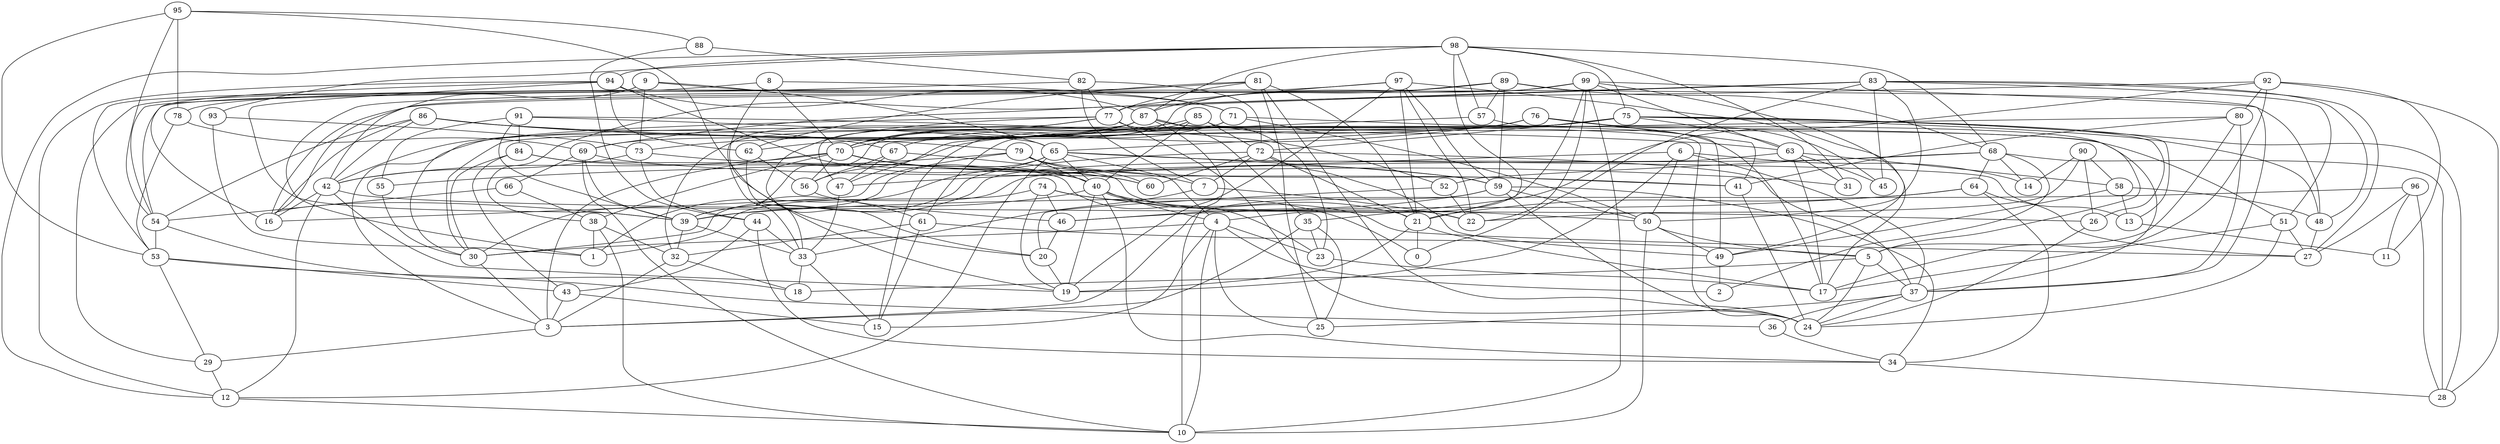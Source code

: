 digraph GG_graph {

subgraph G_graph {
edge [color = black]
"56" -> "46" [dir = none]
"79" -> "40" [dir = none]
"79" -> "60" [dir = none]
"79" -> "55" [dir = none]
"79" -> "41" [dir = none]
"79" -> "7" [dir = none]
"79" -> "16" [dir = none]
"91" -> "55" [dir = none]
"91" -> "39" [dir = none]
"91" -> "84" [dir = none]
"91" -> "65" [dir = none]
"91" -> "52" [dir = none]
"52" -> "20" [dir = none]
"52" -> "22" [dir = none]
"63" -> "39" [dir = none]
"63" -> "45" [dir = none]
"63" -> "31" [dir = none]
"63" -> "17" [dir = none]
"63" -> "58" [dir = none]
"53" -> "36" [dir = none]
"53" -> "29" [dir = none]
"53" -> "43" [dir = none]
"57" -> "49" [dir = none]
"57" -> "47" [dir = none]
"93" -> "1" [dir = none]
"93" -> "73" [dir = none]
"51" -> "24" [dir = none]
"51" -> "27" [dir = none]
"51" -> "17" [dir = none]
"78" -> "53" [dir = none]
"78" -> "69" [dir = none]
"5" -> "18" [dir = none]
"5" -> "37" [dir = none]
"5" -> "24" [dir = none]
"41" -> "24" [dir = none]
"62" -> "33" [dir = none]
"62" -> "56" [dir = none]
"55" -> "30" [dir = none]
"3" -> "29" [dir = none]
"49" -> "2" [dir = none]
"97" -> "77" [dir = none]
"97" -> "22" [dir = none]
"97" -> "19" [dir = none]
"97" -> "59" [dir = none]
"97" -> "21" [dir = none]
"97" -> "17" [dir = none]
"97" -> "54" [dir = none]
"73" -> "44" [dir = none]
"73" -> "31" [dir = none]
"73" -> "42" [dir = none]
"34" -> "28" [dir = none]
"76" -> "5" [dir = none]
"76" -> "15" [dir = none]
"76" -> "62" [dir = none]
"76" -> "41" [dir = none]
"76" -> "65" [dir = none]
"76" -> "45" [dir = none]
"36" -> "34" [dir = none]
"40" -> "19" [dir = none]
"40" -> "39" [dir = none]
"40" -> "34" [dir = none]
"40" -> "4" [dir = none]
"40" -> "27" [dir = none]
"40" -> "21" [dir = none]
"4" -> "2" [dir = none]
"4" -> "15" [dir = none]
"4" -> "10" [dir = none]
"4" -> "25" [dir = none]
"4" -> "30" [dir = none]
"4" -> "23" [dir = none]
"74" -> "46" [dir = none]
"74" -> "1" [dir = none]
"74" -> "50" [dir = none]
"74" -> "0" [dir = none]
"13" -> "11" [dir = none]
"12" -> "10" [dir = none]
"29" -> "12" [dir = none]
"99" -> "78" [dir = none]
"99" -> "37" [dir = none]
"99" -> "22" [dir = none]
"99" -> "70" [dir = none]
"99" -> "10" [dir = none]
"99" -> "63" [dir = none]
"99" -> "4" [dir = none]
"99" -> "49" [dir = none]
"85" -> "17" [dir = none]
"85" -> "73" [dir = none]
"85" -> "61" [dir = none]
"85" -> "72" [dir = none]
"85" -> "70" [dir = none]
"85" -> "40" [dir = none]
"26" -> "24" [dir = none]
"21" -> "17" [dir = none]
"21" -> "19" [dir = none]
"21" -> "0" [dir = none]
"23" -> "17" [dir = none]
"72" -> "49" [dir = none]
"72" -> "21" [dir = none]
"72" -> "37" [dir = none]
"72" -> "39" [dir = none]
"72" -> "60" [dir = none]
"72" -> "7" [dir = none]
"75" -> "13" [dir = none]
"75" -> "56" [dir = none]
"75" -> "63" [dir = none]
"75" -> "30" [dir = none]
"75" -> "3" [dir = none]
"75" -> "61" [dir = none]
"75" -> "72" [dir = none]
"75" -> "26" [dir = none]
"75" -> "48" [dir = none]
"75" -> "28" [dir = none]
"39" -> "32" [dir = none]
"39" -> "33" [dir = none]
"90" -> "22" [dir = none]
"90" -> "14" [dir = none]
"90" -> "58" [dir = none]
"90" -> "26" [dir = none]
"98" -> "68" [dir = none]
"98" -> "21" [dir = none]
"98" -> "57" [dir = none]
"98" -> "94" [dir = none]
"98" -> "75" [dir = none]
"98" -> "31" [dir = none]
"98" -> "12" [dir = none]
"98" -> "87" [dir = none]
"98" -> "93" [dir = none]
"82" -> "7" [dir = none]
"82" -> "54" [dir = none]
"82" -> "72" [dir = none]
"82" -> "77" [dir = none]
"89" -> "48" [dir = none]
"89" -> "57" [dir = none]
"89" -> "87" [dir = none]
"89" -> "68" [dir = none]
"89" -> "39" [dir = none]
"87" -> "51" [dir = none]
"87" -> "33" [dir = none]
"87" -> "42" [dir = none]
"87" -> "24" [dir = none]
"87" -> "70" [dir = none]
"87" -> "10" [dir = none]
"87" -> "35" [dir = none]
"87" -> "69" [dir = none]
"94" -> "62" [dir = none]
"94" -> "12" [dir = none]
"94" -> "87" [dir = none]
"94" -> "39" [dir = none]
"94" -> "60" [dir = none]
"94" -> "16" [dir = none]
"64" -> "34" [dir = none]
"64" -> "27" [dir = none]
"64" -> "21" [dir = none]
"64" -> "46" [dir = none]
"65" -> "30" [dir = none]
"65" -> "4" [dir = none]
"65" -> "13" [dir = none]
"65" -> "12" [dir = none]
"65" -> "1" [dir = none]
"65" -> "40" [dir = none]
"65" -> "59" [dir = none]
"7" -> "33" [dir = none]
"7" -> "22" [dir = none]
"37" -> "24" [dir = none]
"37" -> "25" [dir = none]
"37" -> "36" [dir = none]
"46" -> "20" [dir = none]
"43" -> "15" [dir = none]
"43" -> "3" [dir = none]
"96" -> "39" [dir = none]
"96" -> "27" [dir = none]
"96" -> "28" [dir = none]
"96" -> "11" [dir = none]
"47" -> "33" [dir = none]
"42" -> "16" [dir = none]
"42" -> "19" [dir = none]
"42" -> "26" [dir = none]
"42" -> "12" [dir = none]
"80" -> "5" [dir = none]
"80" -> "41" [dir = none]
"80" -> "70" [dir = none]
"80" -> "37" [dir = none]
"44" -> "43" [dir = none]
"44" -> "33" [dir = none]
"44" -> "34" [dir = none]
"68" -> "64" [dir = none]
"68" -> "14" [dir = none]
"68" -> "52" [dir = none]
"68" -> "30" [dir = none]
"68" -> "2" [dir = none]
"68" -> "28" [dir = none]
"84" -> "30" [dir = none]
"84" -> "23" [dir = none]
"84" -> "43" [dir = none]
"84" -> "40" [dir = none]
"58" -> "48" [dir = none]
"58" -> "49" [dir = none]
"58" -> "13" [dir = none]
"30" -> "3" [dir = none]
"33" -> "15" [dir = none]
"33" -> "18" [dir = none]
"6" -> "19" [dir = none]
"6" -> "47" [dir = none]
"6" -> "50" [dir = none]
"6" -> "37" [dir = none]
"6" -> "14" [dir = none]
"71" -> "37" [dir = none]
"71" -> "50" [dir = none]
"71" -> "32" [dir = none]
"71" -> "67" [dir = none]
"92" -> "80" [dir = none]
"92" -> "35" [dir = none]
"92" -> "11" [dir = none]
"92" -> "38" [dir = none]
"92" -> "28" [dir = none]
"92" -> "17" [dir = none]
"86" -> "16" [dir = none]
"86" -> "79" [dir = none]
"86" -> "42" [dir = none]
"86" -> "67" [dir = none]
"86" -> "54" [dir = none]
"86" -> "63" [dir = none]
"20" -> "19" [dir = none]
"50" -> "10" [dir = none]
"50" -> "49" [dir = none]
"50" -> "5" [dir = none]
"59" -> "46" [dir = none]
"59" -> "3" [dir = none]
"59" -> "50" [dir = none]
"59" -> "34" [dir = none]
"59" -> "24" [dir = none]
"67" -> "47" [dir = none]
"67" -> "56" [dir = none]
"77" -> "24" [dir = none]
"77" -> "70" [dir = none]
"77" -> "30" [dir = none]
"77" -> "23" [dir = none]
"77" -> "20" [dir = none]
"77" -> "47" [dir = none]
"66" -> "54" [dir = none]
"66" -> "38" [dir = none]
"70" -> "56" [dir = none]
"70" -> "59" [dir = none]
"70" -> "3" [dir = none]
"70" -> "38" [dir = none]
"70" -> "60" [dir = none]
"70" -> "40" [dir = none]
"70" -> "42" [dir = none]
"95" -> "53" [dir = none]
"95" -> "88" [dir = none]
"95" -> "54" [dir = none]
"95" -> "20" [dir = none]
"95" -> "78" [dir = none]
"69" -> "39" [dir = none]
"69" -> "66" [dir = none]
"69" -> "41" [dir = none]
"69" -> "10" [dir = none]
"81" -> "1" [dir = none]
"81" -> "21" [dir = none]
"81" -> "24" [dir = none]
"81" -> "62" [dir = none]
"81" -> "25" [dir = none]
"81" -> "77" [dir = none]
"61" -> "5" [dir = none]
"61" -> "15" [dir = none]
"61" -> "32" [dir = none]
"38" -> "10" [dir = none]
"38" -> "32" [dir = none]
"38" -> "1" [dir = none]
"83" -> "0" [dir = none]
"83" -> "51" [dir = none]
"83" -> "16" [dir = none]
"83" -> "50" [dir = none]
"83" -> "48" [dir = none]
"83" -> "27" [dir = none]
"83" -> "77" [dir = none]
"83" -> "45" [dir = none]
"83" -> "69" [dir = none]
"35" -> "3" [dir = none]
"35" -> "25" [dir = none]
"35" -> "23" [dir = none]
"8" -> "70" [dir = none]
"8" -> "29" [dir = none]
"8" -> "19" [dir = none]
"8" -> "71" [dir = none]
"88" -> "44" [dir = none]
"88" -> "82" [dir = none]
"54" -> "53" [dir = none]
"54" -> "18" [dir = none]
"9" -> "73" [dir = none]
"9" -> "42" [dir = none]
"9" -> "53" [dir = none]
"9" -> "65" [dir = none]
"9" -> "71" [dir = none]
"32" -> "18" [dir = none]
"32" -> "3" [dir = none]
"48" -> "27" [dir = none]
"74" -> "19" [dir = none]
"89" -> "59" [dir = none]
"67" -> "22" [dir = none]
}

}
